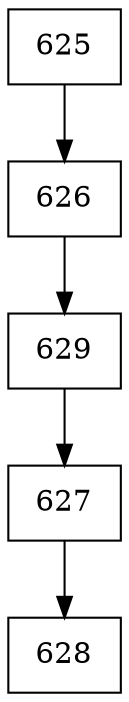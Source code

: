 digraph G {
  node [shape=record];
  node0 [label="{625}"];
  node0 -> node1;
  node1 [label="{626}"];
  node1 -> node2;
  node2 [label="{629}"];
  node2 -> node3;
  node3 [label="{627}"];
  node3 -> node4;
  node4 [label="{628}"];
}
